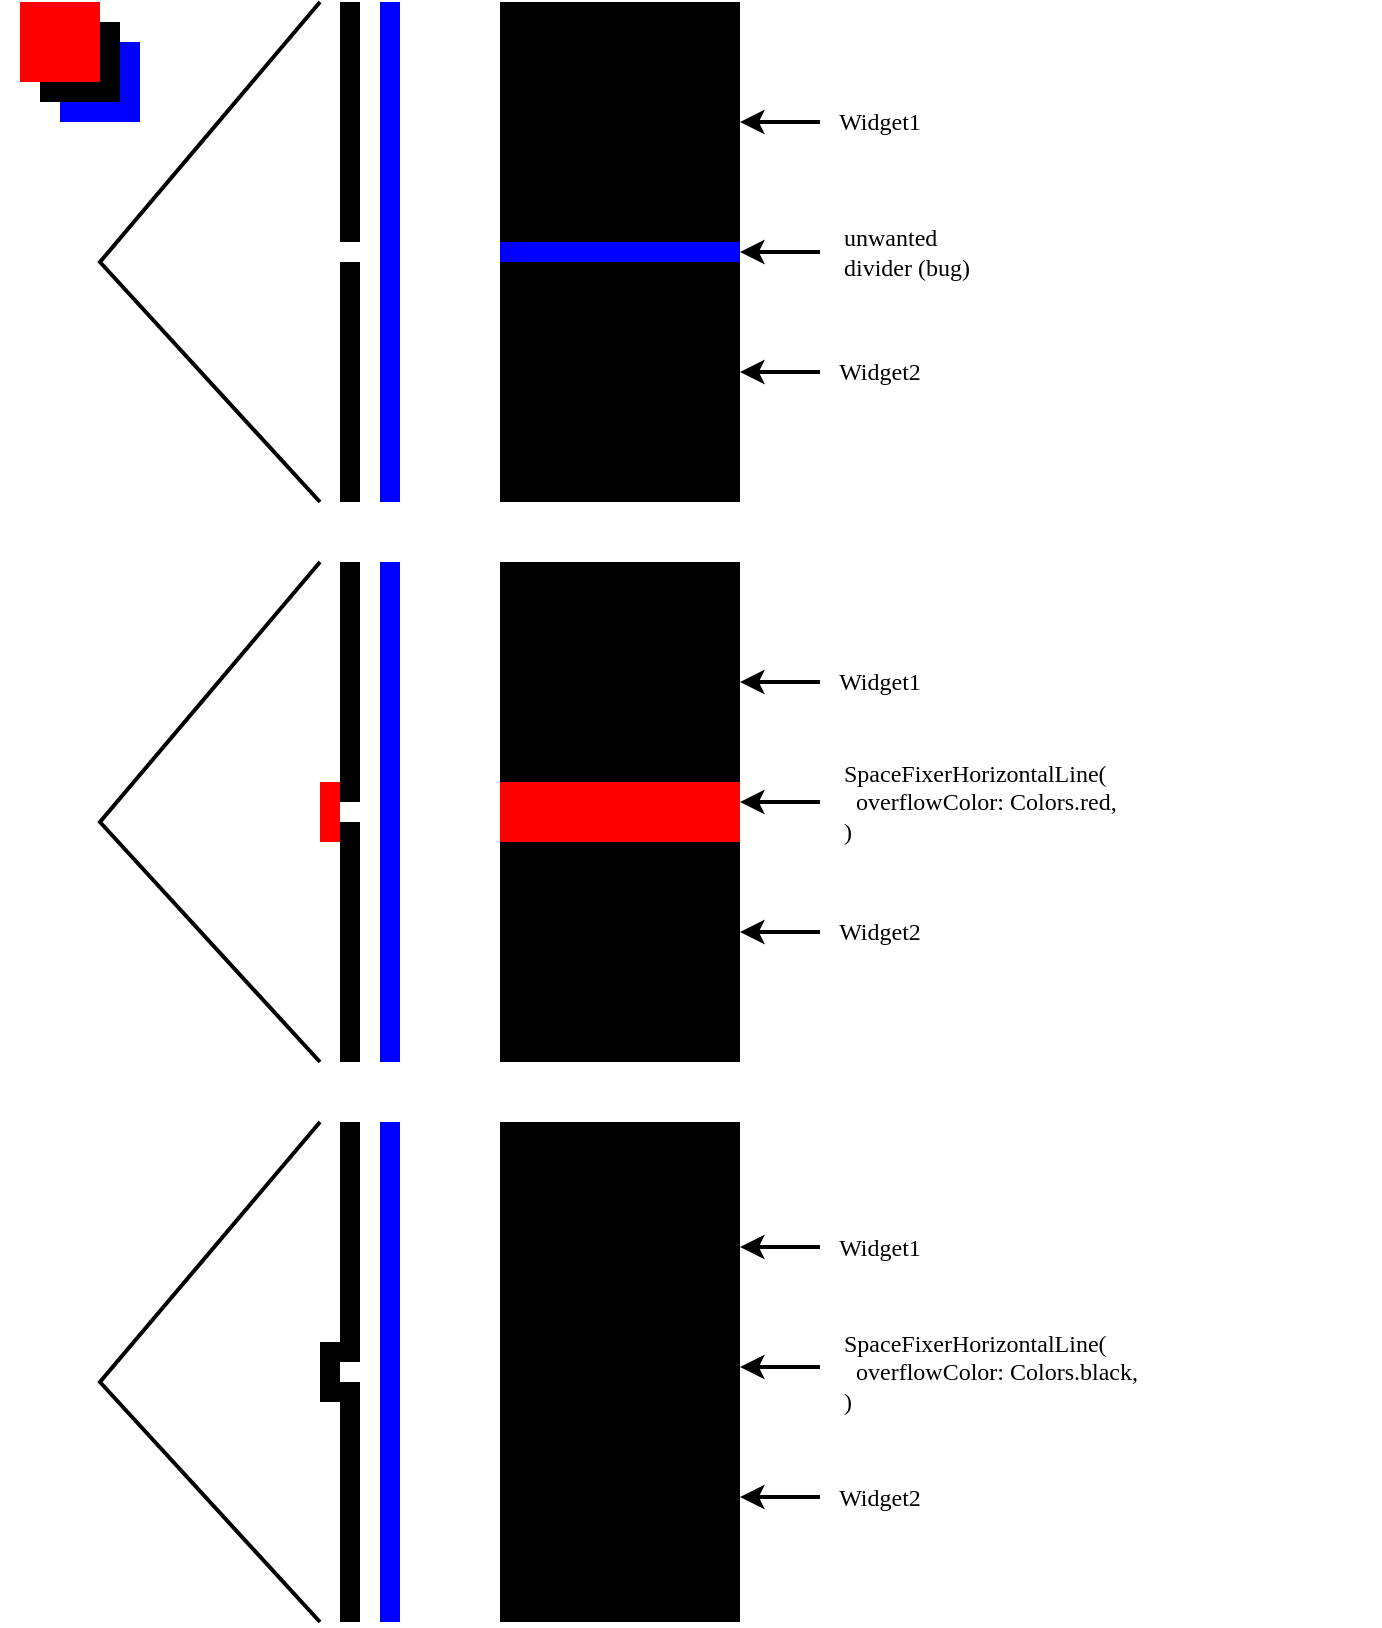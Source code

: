 <mxfile version="16.5.1" type="device"><diagram id="GiAp1wjKfE2NWj1wIwJr" name="Page-1"><mxGraphModel dx="1898" dy="624" grid="0" gridSize="10" guides="1" tooltips="1" connect="1" arrows="1" fold="1" page="1" pageScale="1" pageWidth="850" pageHeight="1100" math="0" shadow="0"><root><mxCell id="0"/><mxCell id="1" parent="0"/><mxCell id="fPcFtFbFck7IeRIhoNhv-77" value="" style="group" vertex="1" connectable="0" parent="1"><mxGeometry x="-770" y="145" width="690" height="810" as="geometry"/></mxCell><mxCell id="fPcFtFbFck7IeRIhoNhv-1" value="" style="rounded=0;whiteSpace=wrap;html=1;fillColor=#000000;strokeColor=none;fontFamily=Comic Sans MS;" vertex="1" parent="fPcFtFbFck7IeRIhoNhv-77"><mxGeometry x="170" width="10" height="120" as="geometry"/></mxCell><mxCell id="fPcFtFbFck7IeRIhoNhv-2" value="" style="rounded=0;whiteSpace=wrap;html=1;strokeColor=none;fillColor=#000000;fontFamily=Comic Sans MS;" vertex="1" parent="fPcFtFbFck7IeRIhoNhv-77"><mxGeometry x="170" y="130" width="10" height="120" as="geometry"/></mxCell><mxCell id="fPcFtFbFck7IeRIhoNhv-3" value="" style="rounded=0;whiteSpace=wrap;html=1;fillColor=#0000FF;strokeColor=none;fontFamily=Comic Sans MS;" vertex="1" parent="fPcFtFbFck7IeRIhoNhv-77"><mxGeometry x="190" width="10" height="250" as="geometry"/></mxCell><mxCell id="fPcFtFbFck7IeRIhoNhv-4" value="" style="shape=image;html=1;verticalAlign=top;verticalLabelPosition=bottom;labelBackgroundColor=#ffffff;imageAspect=0;aspect=fixed;image=https://cdn1.iconfinder.com/data/icons/ui-essential-17/32/UI_Essential_Outline_2_essential-app-ui-eye-watch-opened-public-128.png;strokeColor=#000000;fillColor=#000000;fontFamily=Comic Sans MS;" vertex="1" parent="fPcFtFbFck7IeRIhoNhv-77"><mxGeometry y="105" width="40" height="40" as="geometry"/></mxCell><mxCell id="fPcFtFbFck7IeRIhoNhv-5" value="" style="endArrow=none;html=1;rounded=0;strokeWidth=2;fontFamily=Comic Sans MS;" edge="1" parent="fPcFtFbFck7IeRIhoNhv-77"><mxGeometry width="50" height="50" relative="1" as="geometry"><mxPoint x="160" y="250" as="sourcePoint"/><mxPoint x="160" as="targetPoint"/><Array as="points"><mxPoint x="50" y="130"/></Array></mxGeometry></mxCell><mxCell id="fPcFtFbFck7IeRIhoNhv-6" value="" style="rounded=0;whiteSpace=wrap;html=1;fillColor=#0000FF;strokeColor=none;fontFamily=Comic Sans MS;" vertex="1" parent="fPcFtFbFck7IeRIhoNhv-77"><mxGeometry x="250" width="120" height="250" as="geometry"/></mxCell><mxCell id="fPcFtFbFck7IeRIhoNhv-7" value="" style="rounded=0;whiteSpace=wrap;html=1;fillColor=#000000;strokeColor=none;fontFamily=Comic Sans MS;" vertex="1" parent="fPcFtFbFck7IeRIhoNhv-77"><mxGeometry x="250" width="120" height="120" as="geometry"/></mxCell><mxCell id="fPcFtFbFck7IeRIhoNhv-8" value="" style="rounded=0;whiteSpace=wrap;html=1;strokeColor=none;fillColor=#000000;fontFamily=Comic Sans MS;" vertex="1" parent="fPcFtFbFck7IeRIhoNhv-77"><mxGeometry x="250" y="130" width="120" height="120" as="geometry"/></mxCell><mxCell id="fPcFtFbFck7IeRIhoNhv-9" value="" style="rounded=0;whiteSpace=wrap;html=1;fillColor=#000000;strokeColor=none;fontFamily=Comic Sans MS;" vertex="1" parent="fPcFtFbFck7IeRIhoNhv-77"><mxGeometry x="170" y="280" width="10" height="120" as="geometry"/></mxCell><mxCell id="fPcFtFbFck7IeRIhoNhv-10" value="" style="rounded=0;whiteSpace=wrap;html=1;strokeColor=none;fillColor=#000000;fontFamily=Comic Sans MS;" vertex="1" parent="fPcFtFbFck7IeRIhoNhv-77"><mxGeometry x="170" y="410" width="10" height="120" as="geometry"/></mxCell><mxCell id="fPcFtFbFck7IeRIhoNhv-11" value="" style="rounded=0;whiteSpace=wrap;html=1;fillColor=#0000FF;strokeColor=none;fontFamily=Comic Sans MS;" vertex="1" parent="fPcFtFbFck7IeRIhoNhv-77"><mxGeometry x="190" y="280" width="10" height="250" as="geometry"/></mxCell><mxCell id="fPcFtFbFck7IeRIhoNhv-12" value="" style="shape=image;html=1;verticalAlign=top;verticalLabelPosition=bottom;labelBackgroundColor=#ffffff;imageAspect=0;aspect=fixed;image=https://cdn1.iconfinder.com/data/icons/ui-essential-17/32/UI_Essential_Outline_2_essential-app-ui-eye-watch-opened-public-128.png;strokeColor=#000000;fillColor=#000000;fontFamily=Comic Sans MS;" vertex="1" parent="fPcFtFbFck7IeRIhoNhv-77"><mxGeometry y="385" width="40" height="40" as="geometry"/></mxCell><mxCell id="fPcFtFbFck7IeRIhoNhv-13" value="" style="endArrow=none;html=1;rounded=0;strokeWidth=2;fontFamily=Comic Sans MS;" edge="1" parent="fPcFtFbFck7IeRIhoNhv-77"><mxGeometry width="50" height="50" relative="1" as="geometry"><mxPoint x="160" y="530" as="sourcePoint"/><mxPoint x="160" y="280" as="targetPoint"/><Array as="points"><mxPoint x="50" y="410"/></Array></mxGeometry></mxCell><mxCell id="fPcFtFbFck7IeRIhoNhv-14" value="" style="rounded=0;whiteSpace=wrap;html=1;fillColor=#009900;strokeColor=none;fontFamily=Comic Sans MS;" vertex="1" parent="fPcFtFbFck7IeRIhoNhv-77"><mxGeometry x="250" y="280" width="120" height="250" as="geometry"/></mxCell><mxCell id="fPcFtFbFck7IeRIhoNhv-15" value="" style="rounded=0;whiteSpace=wrap;html=1;fillColor=#000000;strokeColor=none;fontFamily=Comic Sans MS;" vertex="1" parent="fPcFtFbFck7IeRIhoNhv-77"><mxGeometry x="250" y="280" width="120" height="120" as="geometry"/></mxCell><mxCell id="fPcFtFbFck7IeRIhoNhv-16" value="" style="rounded=0;whiteSpace=wrap;html=1;strokeColor=none;fillColor=#000000;fontFamily=Comic Sans MS;" vertex="1" parent="fPcFtFbFck7IeRIhoNhv-77"><mxGeometry x="250" y="410" width="120" height="120" as="geometry"/></mxCell><mxCell id="fPcFtFbFck7IeRIhoNhv-19" value="" style="rounded=0;whiteSpace=wrap;html=1;fillColor=#000000;strokeColor=none;fontFamily=Comic Sans MS;" vertex="1" parent="fPcFtFbFck7IeRIhoNhv-77"><mxGeometry x="250" y="390" width="120" height="30" as="geometry"/></mxCell><mxCell id="fPcFtFbFck7IeRIhoNhv-20" value="" style="rounded=0;whiteSpace=wrap;html=1;fillColor=#FF0000;strokeColor=none;fontFamily=Comic Sans MS;" vertex="1" parent="fPcFtFbFck7IeRIhoNhv-77"><mxGeometry x="160" y="390" width="10" height="30" as="geometry"/></mxCell><mxCell id="fPcFtFbFck7IeRIhoNhv-21" value="" style="rounded=0;whiteSpace=wrap;html=1;fillColor=#FF0000;strokeColor=none;fontFamily=Comic Sans MS;" vertex="1" parent="fPcFtFbFck7IeRIhoNhv-77"><mxGeometry x="250" y="390" width="120" height="30" as="geometry"/></mxCell><mxCell id="fPcFtFbFck7IeRIhoNhv-22" value="" style="rounded=0;whiteSpace=wrap;html=1;fillColor=#000000;strokeColor=none;fontFamily=Comic Sans MS;" vertex="1" parent="fPcFtFbFck7IeRIhoNhv-77"><mxGeometry x="170" y="560" width="10" height="120" as="geometry"/></mxCell><mxCell id="fPcFtFbFck7IeRIhoNhv-23" value="" style="rounded=0;whiteSpace=wrap;html=1;strokeColor=none;fillColor=#000000;fontFamily=Comic Sans MS;" vertex="1" parent="fPcFtFbFck7IeRIhoNhv-77"><mxGeometry x="170" y="690" width="10" height="120" as="geometry"/></mxCell><mxCell id="fPcFtFbFck7IeRIhoNhv-24" value="" style="rounded=0;whiteSpace=wrap;html=1;fillColor=#0000FF;strokeColor=none;fontFamily=Comic Sans MS;" vertex="1" parent="fPcFtFbFck7IeRIhoNhv-77"><mxGeometry x="190" y="560" width="10" height="250" as="geometry"/></mxCell><mxCell id="fPcFtFbFck7IeRIhoNhv-25" value="" style="shape=image;html=1;verticalAlign=top;verticalLabelPosition=bottom;labelBackgroundColor=#ffffff;imageAspect=0;aspect=fixed;image=https://cdn1.iconfinder.com/data/icons/ui-essential-17/32/UI_Essential_Outline_2_essential-app-ui-eye-watch-opened-public-128.png;strokeColor=#000000;fillColor=#000000;fontFamily=Comic Sans MS;" vertex="1" parent="fPcFtFbFck7IeRIhoNhv-77"><mxGeometry y="665" width="40" height="40" as="geometry"/></mxCell><mxCell id="fPcFtFbFck7IeRIhoNhv-26" value="" style="endArrow=none;html=1;rounded=0;strokeWidth=2;fontFamily=Comic Sans MS;" edge="1" parent="fPcFtFbFck7IeRIhoNhv-77"><mxGeometry width="50" height="50" relative="1" as="geometry"><mxPoint x="160" y="810" as="sourcePoint"/><mxPoint x="160" y="560" as="targetPoint"/><Array as="points"><mxPoint x="50" y="690"/></Array></mxGeometry></mxCell><mxCell id="fPcFtFbFck7IeRIhoNhv-27" value="" style="rounded=0;whiteSpace=wrap;html=1;fillColor=#000000;strokeColor=none;fontFamily=Comic Sans MS;" vertex="1" parent="fPcFtFbFck7IeRIhoNhv-77"><mxGeometry x="250" y="560" width="120" height="250" as="geometry"/></mxCell><mxCell id="fPcFtFbFck7IeRIhoNhv-28" value="" style="rounded=0;whiteSpace=wrap;html=1;fillColor=#000000;strokeColor=none;fontFamily=Comic Sans MS;" vertex="1" parent="fPcFtFbFck7IeRIhoNhv-77"><mxGeometry x="250" y="560" width="120" height="120" as="geometry"/></mxCell><mxCell id="fPcFtFbFck7IeRIhoNhv-29" value="" style="rounded=0;whiteSpace=wrap;html=1;strokeColor=none;fillColor=#000000;fontFamily=Comic Sans MS;" vertex="1" parent="fPcFtFbFck7IeRIhoNhv-77"><mxGeometry x="250" y="690" width="120" height="120" as="geometry"/></mxCell><mxCell id="fPcFtFbFck7IeRIhoNhv-31" value="" style="rounded=0;whiteSpace=wrap;html=1;fillColor=#000000;strokeColor=none;fontFamily=Comic Sans MS;" vertex="1" parent="fPcFtFbFck7IeRIhoNhv-77"><mxGeometry x="250" y="670" width="120" height="30" as="geometry"/></mxCell><mxCell id="fPcFtFbFck7IeRIhoNhv-32" value="" style="rounded=0;whiteSpace=wrap;html=1;fillColor=#000000;strokeColor=none;fontFamily=Comic Sans MS;" vertex="1" parent="fPcFtFbFck7IeRIhoNhv-77"><mxGeometry x="160" y="670" width="10" height="30" as="geometry"/></mxCell><mxCell id="fPcFtFbFck7IeRIhoNhv-33" value="" style="rounded=0;whiteSpace=wrap;html=1;fillColor=#000000;strokeColor=none;fontFamily=Comic Sans MS;" vertex="1" parent="fPcFtFbFck7IeRIhoNhv-77"><mxGeometry x="250" y="670" width="120" height="30" as="geometry"/></mxCell><mxCell id="fPcFtFbFck7IeRIhoNhv-34" value="" style="rounded=0;whiteSpace=wrap;html=1;strokeColor=none;fillColor=#0000FF;fontFamily=Comic Sans MS;" vertex="1" parent="fPcFtFbFck7IeRIhoNhv-77"><mxGeometry x="30" y="20" width="40" height="40" as="geometry"/></mxCell><mxCell id="fPcFtFbFck7IeRIhoNhv-35" value="" style="rounded=0;whiteSpace=wrap;html=1;strokeColor=none;fillColor=#000000;fontFamily=Comic Sans MS;" vertex="1" parent="fPcFtFbFck7IeRIhoNhv-77"><mxGeometry x="20" y="10" width="40" height="40" as="geometry"/></mxCell><mxCell id="fPcFtFbFck7IeRIhoNhv-36" value="" style="rounded=0;whiteSpace=wrap;html=1;strokeColor=none;fillColor=#FF0000;fontFamily=Comic Sans MS;" vertex="1" parent="fPcFtFbFck7IeRIhoNhv-77"><mxGeometry x="10" width="40" height="40" as="geometry"/></mxCell><mxCell id="fPcFtFbFck7IeRIhoNhv-38" value="" style="endArrow=classic;html=1;rounded=0;strokeWidth=2;entryX=1;entryY=0.5;entryDx=0;entryDy=0;fontFamily=Comic Sans MS;" edge="1" parent="fPcFtFbFck7IeRIhoNhv-77" target="fPcFtFbFck7IeRIhoNhv-7"><mxGeometry width="50" height="50" relative="1" as="geometry"><mxPoint x="410" y="60" as="sourcePoint"/><mxPoint x="490" y="40" as="targetPoint"/></mxGeometry></mxCell><mxCell id="fPcFtFbFck7IeRIhoNhv-39" value="Widget1" style="text;html=1;strokeColor=none;fillColor=none;align=center;verticalAlign=middle;whiteSpace=wrap;rounded=0;fontFamily=Comic Sans MS;" vertex="1" parent="fPcFtFbFck7IeRIhoNhv-77"><mxGeometry x="410" y="45" width="60" height="30" as="geometry"/></mxCell><mxCell id="fPcFtFbFck7IeRIhoNhv-40" value="" style="endArrow=classic;html=1;rounded=0;strokeWidth=2;entryX=1;entryY=0.5;entryDx=0;entryDy=0;fontFamily=Comic Sans MS;" edge="1" parent="fPcFtFbFck7IeRIhoNhv-77"><mxGeometry width="50" height="50" relative="1" as="geometry"><mxPoint x="410" y="185" as="sourcePoint"/><mxPoint x="370" y="185" as="targetPoint"/></mxGeometry></mxCell><mxCell id="fPcFtFbFck7IeRIhoNhv-41" value="Widget2" style="text;html=1;strokeColor=none;fillColor=none;align=center;verticalAlign=middle;whiteSpace=wrap;rounded=0;fontFamily=Comic Sans MS;" vertex="1" parent="fPcFtFbFck7IeRIhoNhv-77"><mxGeometry x="410" y="170" width="60" height="30" as="geometry"/></mxCell><mxCell id="fPcFtFbFck7IeRIhoNhv-42" value="" style="endArrow=classic;html=1;rounded=0;strokeWidth=2;entryX=1;entryY=0.5;entryDx=0;entryDy=0;fontFamily=Comic Sans MS;" edge="1" parent="fPcFtFbFck7IeRIhoNhv-77"><mxGeometry width="50" height="50" relative="1" as="geometry"><mxPoint x="410" y="125" as="sourcePoint"/><mxPoint x="370" y="125" as="targetPoint"/></mxGeometry></mxCell><mxCell id="fPcFtFbFck7IeRIhoNhv-43" value="unwanted divider (bug)" style="text;html=1;strokeColor=none;fillColor=none;align=left;verticalAlign=middle;whiteSpace=wrap;rounded=0;fontFamily=Comic Sans MS;" vertex="1" parent="fPcFtFbFck7IeRIhoNhv-77"><mxGeometry x="420" y="110" width="80" height="30" as="geometry"/></mxCell><mxCell id="fPcFtFbFck7IeRIhoNhv-48" value="" style="endArrow=classic;html=1;rounded=0;strokeWidth=2;entryX=1;entryY=0.5;entryDx=0;entryDy=0;fontFamily=Comic Sans MS;" edge="1" parent="fPcFtFbFck7IeRIhoNhv-77"><mxGeometry width="50" height="50" relative="1" as="geometry"><mxPoint x="410" y="465" as="sourcePoint"/><mxPoint x="370" y="465" as="targetPoint"/></mxGeometry></mxCell><mxCell id="fPcFtFbFck7IeRIhoNhv-49" value="Widget2" style="text;html=1;strokeColor=none;fillColor=none;align=center;verticalAlign=middle;whiteSpace=wrap;rounded=0;fontFamily=Comic Sans MS;" vertex="1" parent="fPcFtFbFck7IeRIhoNhv-77"><mxGeometry x="410" y="450" width="60" height="30" as="geometry"/></mxCell><mxCell id="fPcFtFbFck7IeRIhoNhv-50" value="" style="endArrow=classic;html=1;rounded=0;strokeWidth=2;entryX=1;entryY=0.5;entryDx=0;entryDy=0;fontFamily=Comic Sans MS;" edge="1" parent="fPcFtFbFck7IeRIhoNhv-77"><mxGeometry width="50" height="50" relative="1" as="geometry"><mxPoint x="410" y="400" as="sourcePoint"/><mxPoint x="370" y="400" as="targetPoint"/></mxGeometry></mxCell><mxCell id="fPcFtFbFck7IeRIhoNhv-64" value="" style="endArrow=classic;html=1;rounded=0;strokeWidth=2;entryX=1;entryY=0.5;entryDx=0;entryDy=0;fontFamily=Comic Sans MS;" edge="1" parent="fPcFtFbFck7IeRIhoNhv-77"><mxGeometry width="50" height="50" relative="1" as="geometry"><mxPoint x="410" y="340" as="sourcePoint"/><mxPoint x="370" y="340" as="targetPoint"/></mxGeometry></mxCell><mxCell id="fPcFtFbFck7IeRIhoNhv-65" value="Widget1" style="text;html=1;strokeColor=none;fillColor=none;align=center;verticalAlign=middle;whiteSpace=wrap;rounded=0;fontFamily=Comic Sans MS;" vertex="1" parent="fPcFtFbFck7IeRIhoNhv-77"><mxGeometry x="410" y="325" width="60" height="30" as="geometry"/></mxCell><mxCell id="fPcFtFbFck7IeRIhoNhv-69" value="" style="endArrow=classic;html=1;rounded=0;strokeWidth=2;entryX=1;entryY=0.5;entryDx=0;entryDy=0;fontFamily=Comic Sans MS;" edge="1" parent="fPcFtFbFck7IeRIhoNhv-77"><mxGeometry width="50" height="50" relative="1" as="geometry"><mxPoint x="410" y="747.5" as="sourcePoint"/><mxPoint x="370" y="747.5" as="targetPoint"/></mxGeometry></mxCell><mxCell id="fPcFtFbFck7IeRIhoNhv-70" value="Widget2" style="text;html=1;strokeColor=none;fillColor=none;align=center;verticalAlign=middle;whiteSpace=wrap;rounded=0;fontFamily=Comic Sans MS;" vertex="1" parent="fPcFtFbFck7IeRIhoNhv-77"><mxGeometry x="410" y="732.5" width="60" height="30" as="geometry"/></mxCell><mxCell id="fPcFtFbFck7IeRIhoNhv-71" value="" style="endArrow=classic;html=1;rounded=0;strokeWidth=2;entryX=1;entryY=0.5;entryDx=0;entryDy=0;fontFamily=Comic Sans MS;" edge="1" parent="fPcFtFbFck7IeRIhoNhv-77"><mxGeometry width="50" height="50" relative="1" as="geometry"><mxPoint x="410" y="682.5" as="sourcePoint"/><mxPoint x="370" y="682.5" as="targetPoint"/></mxGeometry></mxCell><mxCell id="fPcFtFbFck7IeRIhoNhv-72" value="&lt;div align=&quot;left&quot;&gt;&lt;font&gt;SpaceFixerHorizontalLine(&lt;br&gt;&amp;nbsp; overflowColor: Colors.black,&lt;/font&gt;&lt;/div&gt;&lt;div align=&quot;left&quot;&gt;&lt;font&gt;)&lt;/font&gt;&lt;/div&gt;" style="text;html=1;strokeColor=none;fillColor=none;align=left;verticalAlign=middle;whiteSpace=wrap;rounded=0;fontStyle=0;fontFamily=Comic Sans MS;" vertex="1" parent="fPcFtFbFck7IeRIhoNhv-77"><mxGeometry x="420" y="640" width="270" height="90" as="geometry"/></mxCell><mxCell id="fPcFtFbFck7IeRIhoNhv-73" value="" style="endArrow=classic;html=1;rounded=0;strokeWidth=2;entryX=1;entryY=0.5;entryDx=0;entryDy=0;fontFamily=Comic Sans MS;" edge="1" parent="fPcFtFbFck7IeRIhoNhv-77"><mxGeometry width="50" height="50" relative="1" as="geometry"><mxPoint x="410" y="622.5" as="sourcePoint"/><mxPoint x="370" y="622.5" as="targetPoint"/></mxGeometry></mxCell><mxCell id="fPcFtFbFck7IeRIhoNhv-74" value="Widget1" style="text;html=1;strokeColor=none;fillColor=none;align=center;verticalAlign=middle;whiteSpace=wrap;rounded=0;fontFamily=Comic Sans MS;" vertex="1" parent="fPcFtFbFck7IeRIhoNhv-77"><mxGeometry x="410" y="607.5" width="60" height="30" as="geometry"/></mxCell><mxCell id="fPcFtFbFck7IeRIhoNhv-76" value="&lt;div align=&quot;left&quot;&gt;&lt;font&gt;SpaceFixerHorizontalLine(&lt;br&gt;&amp;nbsp; overflowColor: Colors.red,&lt;/font&gt;&lt;/div&gt;&lt;div align=&quot;left&quot;&gt;&lt;font&gt;)&lt;/font&gt;&lt;/div&gt;" style="text;html=1;strokeColor=none;fillColor=none;align=left;verticalAlign=middle;whiteSpace=wrap;rounded=0;fontStyle=0;fontFamily=Comic Sans MS;" vertex="1" parent="fPcFtFbFck7IeRIhoNhv-77"><mxGeometry x="420" y="355" width="270" height="90" as="geometry"/></mxCell></root></mxGraphModel></diagram></mxfile>